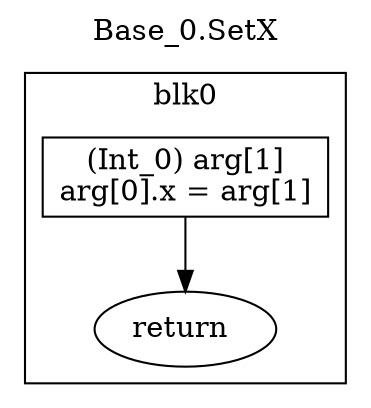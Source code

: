 digraph {
  rankdir=TB;
  b0_l0 -> b0_ret
  b0_l0 [label="(Int_0) arg[1]\narg[0].x = arg[1]\n", shape=box]
  b0_ret [label="return "]
  subgraph cluster_b0 {
    label = "blk0";
    b0_l0;
    b0_ret;
  }
  labelloc="t"
  label="Base_0.SetX"
}